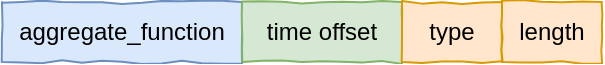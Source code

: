 <mxfile version="12.2.2" type="device" pages="1"><diagram id="0FH-HQufalyBu8ooF76l" name="Page-1"><mxGraphModel dx="1106" dy="755" grid="1" gridSize="10" guides="1" tooltips="1" connect="1" arrows="1" fold="1" page="1" pageScale="1" pageWidth="827" pageHeight="1169" math="0" shadow="0"><root><mxCell id="0"/><mxCell id="1" parent="0"/><mxCell id="ogoSfqMQdvWuLOtTGBKM-1" value="aggregate_function" style="rounded=0;whiteSpace=wrap;html=1;fillColor=#dae8fc;strokeColor=#6c8ebf;comic=1;" vertex="1" parent="1"><mxGeometry x="200" y="210" width="120" height="30" as="geometry"/></mxCell><mxCell id="ogoSfqMQdvWuLOtTGBKM-2" value="time offset" style="rounded=0;whiteSpace=wrap;html=1;fillColor=#d5e8d4;strokeColor=#82b366;comic=1;" vertex="1" parent="1"><mxGeometry x="320" y="210" width="80" height="30" as="geometry"/></mxCell><mxCell id="ogoSfqMQdvWuLOtTGBKM-3" value="type" style="rounded=0;whiteSpace=wrap;html=1;fillColor=#ffe6cc;strokeColor=#d79b00;comic=1;" vertex="1" parent="1"><mxGeometry x="400" y="210" width="50" height="30" as="geometry"/></mxCell><mxCell id="ogoSfqMQdvWuLOtTGBKM-4" value="length" style="rounded=0;whiteSpace=wrap;html=1;fillColor=#ffe6cc;strokeColor=#d79b00;comic=1;" vertex="1" parent="1"><mxGeometry x="450" y="210" width="50" height="30" as="geometry"/></mxCell></root></mxGraphModel></diagram></mxfile>